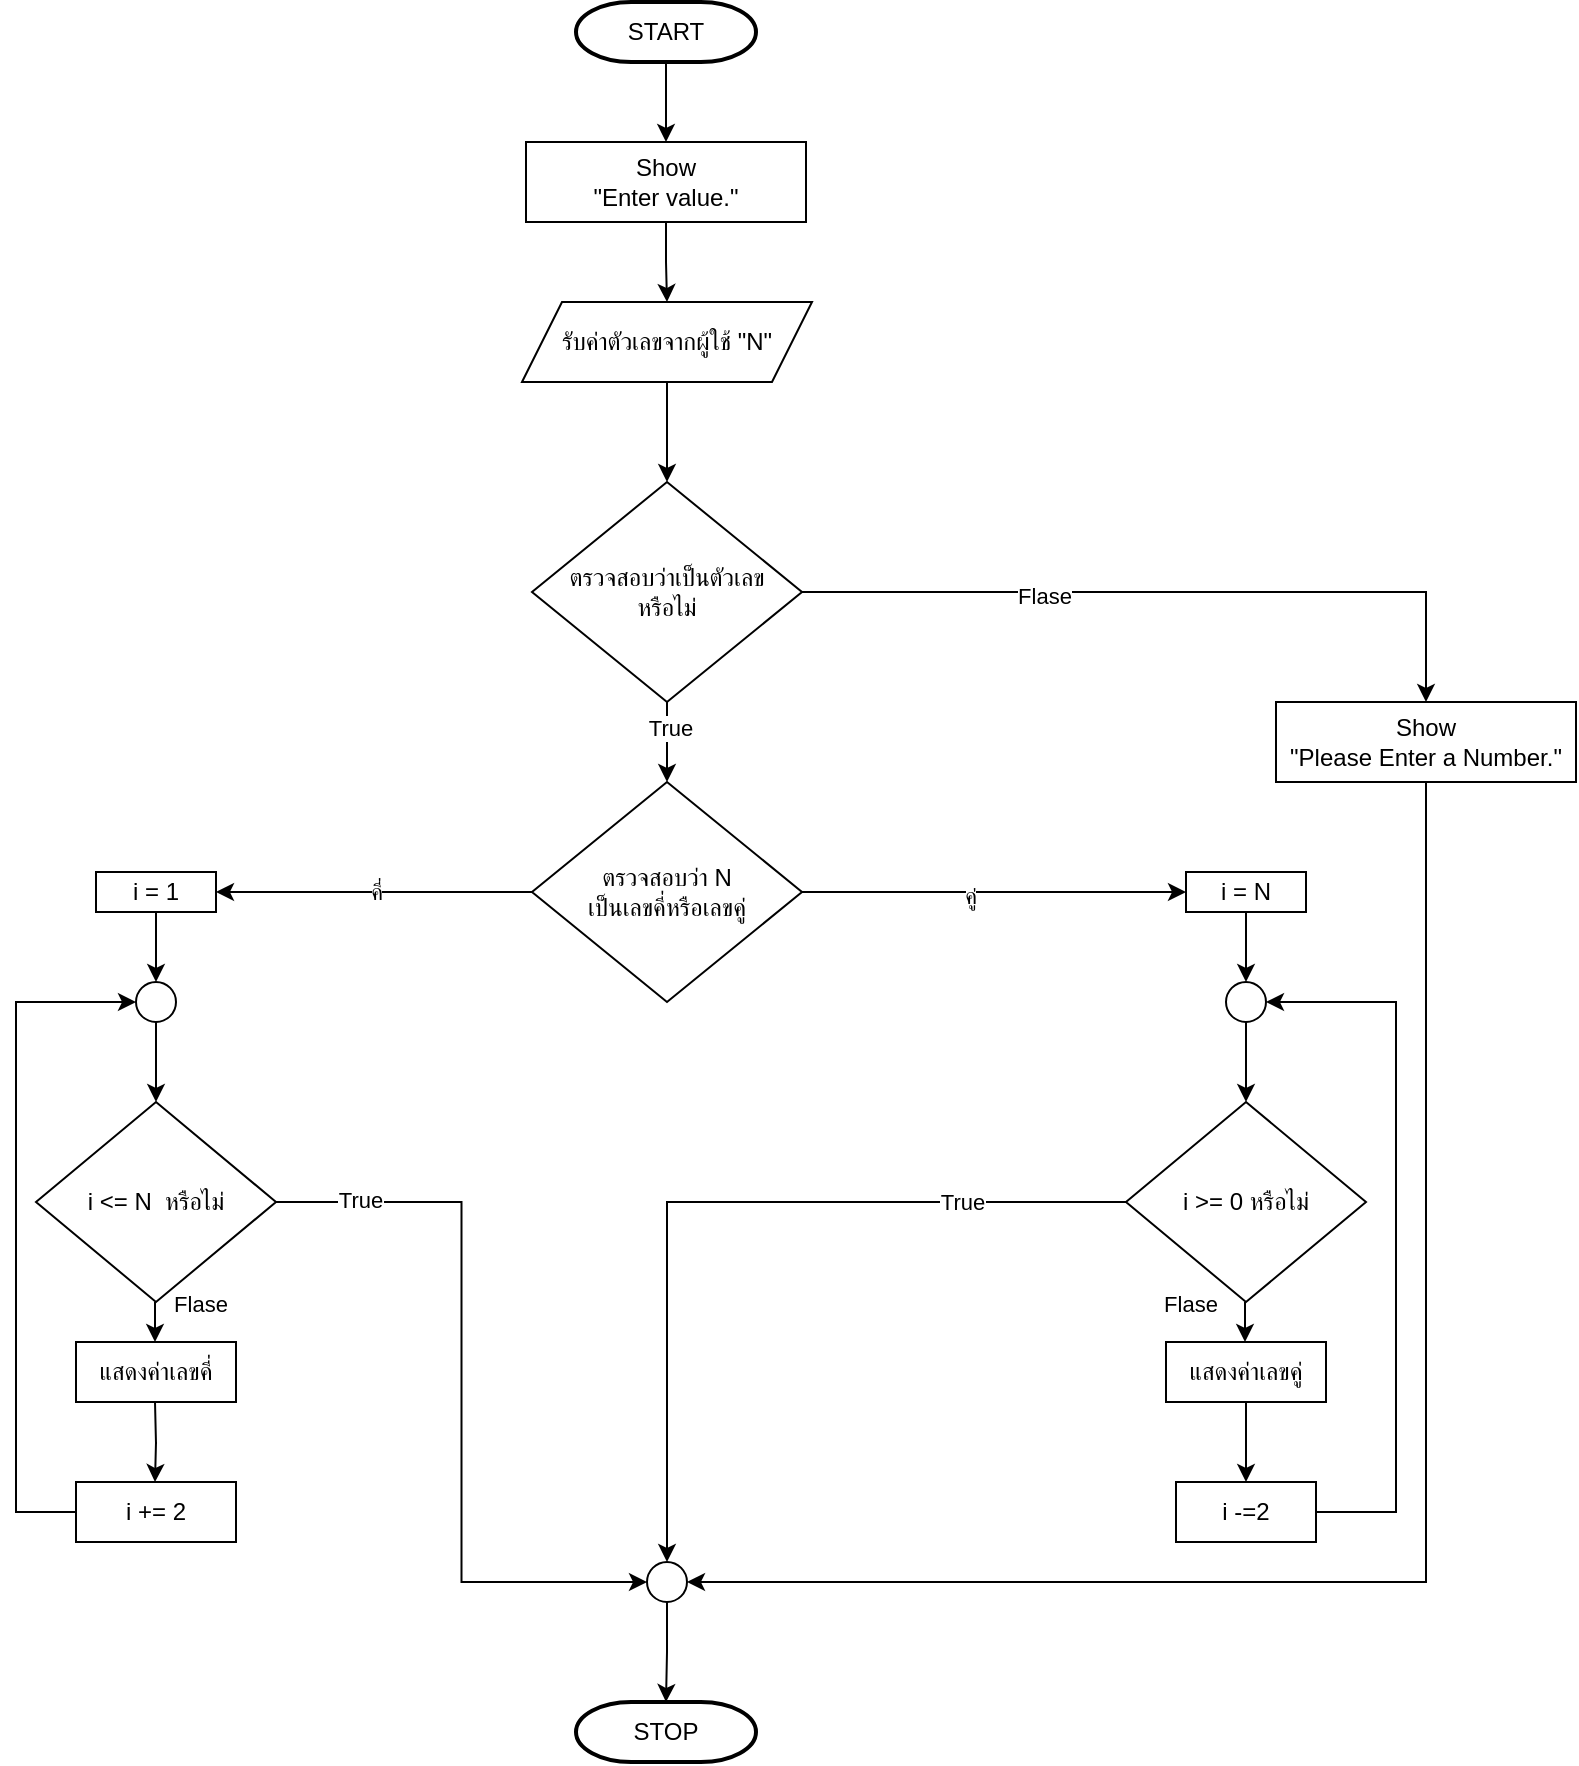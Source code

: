 <mxfile version="28.0.7">
  <diagram name="Page-1" id="U__6J3OjNj3ATWUhCQXa">
    <mxGraphModel dx="872" dy="445" grid="1" gridSize="10" guides="1" tooltips="1" connect="1" arrows="1" fold="1" page="1" pageScale="1" pageWidth="850" pageHeight="1100" math="0" shadow="0">
      <root>
        <mxCell id="0" />
        <mxCell id="1" parent="0" />
        <mxCell id="9EL0KqJKeyZ95kQTjrNn-19" value="" style="edgeStyle=orthogonalEdgeStyle;rounded=0;orthogonalLoop=1;jettySize=auto;html=1;" edge="1" parent="1" source="9EL0KqJKeyZ95kQTjrNn-1" target="9EL0KqJKeyZ95kQTjrNn-2">
          <mxGeometry relative="1" as="geometry" />
        </mxCell>
        <mxCell id="9EL0KqJKeyZ95kQTjrNn-1" value="START" style="strokeWidth=2;html=1;shape=mxgraph.flowchart.terminator;whiteSpace=wrap;" vertex="1" parent="1">
          <mxGeometry x="380" y="10" width="90" height="30" as="geometry" />
        </mxCell>
        <mxCell id="9EL0KqJKeyZ95kQTjrNn-20" value="" style="edgeStyle=orthogonalEdgeStyle;rounded=0;orthogonalLoop=1;jettySize=auto;html=1;" edge="1" parent="1" source="9EL0KqJKeyZ95kQTjrNn-2" target="9EL0KqJKeyZ95kQTjrNn-4">
          <mxGeometry relative="1" as="geometry" />
        </mxCell>
        <mxCell id="9EL0KqJKeyZ95kQTjrNn-2" value="&lt;div&gt;Show&lt;/div&gt;&lt;div&gt;&quot;&lt;span lang=&quot;en&quot; class=&quot;Y2IQFc&quot;&gt;Enter value.&lt;/span&gt;&quot;&lt;/div&gt;" style="rounded=0;whiteSpace=wrap;html=1;" vertex="1" parent="1">
          <mxGeometry x="355" y="80" width="140" height="40" as="geometry" />
        </mxCell>
        <mxCell id="9EL0KqJKeyZ95kQTjrNn-21" value="" style="edgeStyle=orthogonalEdgeStyle;rounded=0;orthogonalLoop=1;jettySize=auto;html=1;" edge="1" parent="1" source="9EL0KqJKeyZ95kQTjrNn-4" target="9EL0KqJKeyZ95kQTjrNn-11">
          <mxGeometry relative="1" as="geometry" />
        </mxCell>
        <mxCell id="9EL0KqJKeyZ95kQTjrNn-4" value="รับค่าตัวเลขจากผู้ใช้ &quot;N&quot;" style="shape=parallelogram;perimeter=parallelogramPerimeter;whiteSpace=wrap;html=1;fixedSize=1;" vertex="1" parent="1">
          <mxGeometry x="353" y="160" width="145" height="40" as="geometry" />
        </mxCell>
        <mxCell id="9EL0KqJKeyZ95kQTjrNn-41" value="" style="edgeStyle=orthogonalEdgeStyle;rounded=0;orthogonalLoop=1;jettySize=auto;html=1;entryX=1;entryY=0.5;entryDx=0;entryDy=0;" edge="1" parent="1" source="9EL0KqJKeyZ95kQTjrNn-5" target="9EL0KqJKeyZ95kQTjrNn-65">
          <mxGeometry relative="1" as="geometry">
            <mxPoint x="180" y="455" as="targetPoint" />
          </mxGeometry>
        </mxCell>
        <mxCell id="9EL0KqJKeyZ95kQTjrNn-59" value="คี่" style="edgeLabel;html=1;align=center;verticalAlign=middle;resizable=0;points=[];" vertex="1" connectable="0" parent="9EL0KqJKeyZ95kQTjrNn-41">
          <mxGeometry x="-0.011" relative="1" as="geometry">
            <mxPoint as="offset" />
          </mxGeometry>
        </mxCell>
        <mxCell id="9EL0KqJKeyZ95kQTjrNn-5" value="&lt;div&gt;ตรวจสอบว่า N&lt;/div&gt;&lt;div&gt;เป็นเลขคี่หรือเลขคู่&lt;/div&gt;" style="rhombus;whiteSpace=wrap;html=1;" vertex="1" parent="1">
          <mxGeometry x="358" y="400" width="135" height="110" as="geometry" />
        </mxCell>
        <mxCell id="9EL0KqJKeyZ95kQTjrNn-51" value="" style="edgeStyle=orthogonalEdgeStyle;rounded=0;orthogonalLoop=1;jettySize=auto;html=1;entryX=0;entryY=0.5;entryDx=0;entryDy=0;entryPerimeter=0;" edge="1" parent="1" source="9EL0KqJKeyZ95kQTjrNn-7" target="9EL0KqJKeyZ95kQTjrNn-18">
          <mxGeometry relative="1" as="geometry">
            <mxPoint x="330" y="550" as="targetPoint" />
          </mxGeometry>
        </mxCell>
        <mxCell id="9EL0KqJKeyZ95kQTjrNn-62" value="True" style="edgeLabel;html=1;align=center;verticalAlign=middle;resizable=0;points=[];" vertex="1" connectable="0" parent="9EL0KqJKeyZ95kQTjrNn-51">
          <mxGeometry x="-0.779" y="1" relative="1" as="geometry">
            <mxPoint as="offset" />
          </mxGeometry>
        </mxCell>
        <mxCell id="9EL0KqJKeyZ95kQTjrNn-7" value="i &amp;lt;= N&amp;nbsp; หรือไม่" style="rhombus;whiteSpace=wrap;html=1;" vertex="1" parent="1">
          <mxGeometry x="110" y="560" width="120" height="100" as="geometry" />
        </mxCell>
        <mxCell id="9EL0KqJKeyZ95kQTjrNn-53" value="" style="edgeStyle=orthogonalEdgeStyle;rounded=0;orthogonalLoop=1;jettySize=auto;html=1;entryX=0.5;entryY=0;entryDx=0;entryDy=0;entryPerimeter=0;" edge="1" parent="1" source="9EL0KqJKeyZ95kQTjrNn-10" target="9EL0KqJKeyZ95kQTjrNn-18">
          <mxGeometry relative="1" as="geometry">
            <mxPoint x="555" y="550" as="targetPoint" />
          </mxGeometry>
        </mxCell>
        <mxCell id="9EL0KqJKeyZ95kQTjrNn-63" value="True" style="edgeLabel;html=1;align=center;verticalAlign=middle;resizable=0;points=[];" vertex="1" connectable="0" parent="9EL0KqJKeyZ95kQTjrNn-53">
          <mxGeometry x="-0.6" relative="1" as="geometry">
            <mxPoint as="offset" />
          </mxGeometry>
        </mxCell>
        <mxCell id="9EL0KqJKeyZ95kQTjrNn-10" value="i &amp;gt;= 0 หรือไม่" style="rhombus;whiteSpace=wrap;html=1;" vertex="1" parent="1">
          <mxGeometry x="655" y="560" width="120" height="100" as="geometry" />
        </mxCell>
        <mxCell id="9EL0KqJKeyZ95kQTjrNn-23" value="" style="edgeStyle=orthogonalEdgeStyle;rounded=0;orthogonalLoop=1;jettySize=auto;html=1;" edge="1" parent="1" source="9EL0KqJKeyZ95kQTjrNn-11" target="9EL0KqJKeyZ95kQTjrNn-5">
          <mxGeometry relative="1" as="geometry" />
        </mxCell>
        <mxCell id="9EL0KqJKeyZ95kQTjrNn-58" value="True" style="edgeLabel;html=1;align=center;verticalAlign=middle;resizable=0;points=[];" vertex="1" connectable="0" parent="9EL0KqJKeyZ95kQTjrNn-23">
          <mxGeometry x="-0.35" y="1" relative="1" as="geometry">
            <mxPoint as="offset" />
          </mxGeometry>
        </mxCell>
        <mxCell id="9EL0KqJKeyZ95kQTjrNn-25" value="" style="edgeStyle=orthogonalEdgeStyle;rounded=0;orthogonalLoop=1;jettySize=auto;html=1;entryX=0.5;entryY=0;entryDx=0;entryDy=0;" edge="1" parent="1" source="9EL0KqJKeyZ95kQTjrNn-11" target="9EL0KqJKeyZ95kQTjrNn-12">
          <mxGeometry relative="1" as="geometry">
            <mxPoint x="720" y="305" as="targetPoint" />
          </mxGeometry>
        </mxCell>
        <mxCell id="9EL0KqJKeyZ95kQTjrNn-57" value="Flase" style="edgeLabel;html=1;align=center;verticalAlign=middle;resizable=0;points=[];" vertex="1" connectable="0" parent="9EL0KqJKeyZ95kQTjrNn-25">
          <mxGeometry x="-0.341" y="-2" relative="1" as="geometry">
            <mxPoint as="offset" />
          </mxGeometry>
        </mxCell>
        <mxCell id="9EL0KqJKeyZ95kQTjrNn-11" value="&lt;div&gt;ตรวจสอบว่าเป็นตัวเลข&lt;/div&gt;&lt;div&gt;หรือไม่&lt;/div&gt;" style="rhombus;whiteSpace=wrap;html=1;" vertex="1" parent="1">
          <mxGeometry x="358" y="250" width="135" height="110" as="geometry" />
        </mxCell>
        <mxCell id="9EL0KqJKeyZ95kQTjrNn-12" value="&lt;div&gt;Show&lt;/div&gt;&lt;div&gt;&quot;&lt;span lang=&quot;en&quot; class=&quot;Y2IQFc&quot;&gt;Please Enter a Number.&lt;/span&gt;&quot;&lt;/div&gt;" style="rounded=0;whiteSpace=wrap;html=1;" vertex="1" parent="1">
          <mxGeometry x="730" y="360" width="150" height="40" as="geometry" />
        </mxCell>
        <mxCell id="9EL0KqJKeyZ95kQTjrNn-13" value="แสดงค่าเลขคี่" style="rounded=0;whiteSpace=wrap;html=1;" vertex="1" parent="1">
          <mxGeometry x="130" y="680" width="80" height="30" as="geometry" />
        </mxCell>
        <mxCell id="9EL0KqJKeyZ95kQTjrNn-43" value="" style="edgeStyle=orthogonalEdgeStyle;rounded=0;orthogonalLoop=1;jettySize=auto;html=1;entryX=0;entryY=0.5;entryDx=0;entryDy=0;entryPerimeter=0;" edge="1" parent="1" source="9EL0KqJKeyZ95kQTjrNn-15" target="9EL0KqJKeyZ95kQTjrNn-70">
          <mxGeometry relative="1" as="geometry">
            <mxPoint x="130" y="520" as="targetPoint" />
            <Array as="points">
              <mxPoint x="100" y="765" />
              <mxPoint x="100" y="510" />
            </Array>
          </mxGeometry>
        </mxCell>
        <mxCell id="9EL0KqJKeyZ95kQTjrNn-15" value="i += 2" style="rounded=0;whiteSpace=wrap;html=1;" vertex="1" parent="1">
          <mxGeometry x="130" y="750" width="80" height="30" as="geometry" />
        </mxCell>
        <mxCell id="9EL0KqJKeyZ95kQTjrNn-38" value="" style="edgeStyle=orthogonalEdgeStyle;rounded=0;orthogonalLoop=1;jettySize=auto;html=1;" edge="1" parent="1" source="9EL0KqJKeyZ95kQTjrNn-16" target="9EL0KqJKeyZ95kQTjrNn-17">
          <mxGeometry relative="1" as="geometry" />
        </mxCell>
        <mxCell id="9EL0KqJKeyZ95kQTjrNn-16" value="แสดงค่าเลขคู่" style="rounded=0;whiteSpace=wrap;html=1;" vertex="1" parent="1">
          <mxGeometry x="675" y="680" width="80" height="30" as="geometry" />
        </mxCell>
        <mxCell id="9EL0KqJKeyZ95kQTjrNn-17" value="i -=2" style="rounded=0;whiteSpace=wrap;html=1;" vertex="1" parent="1">
          <mxGeometry x="680" y="750" width="70" height="30" as="geometry" />
        </mxCell>
        <mxCell id="9EL0KqJKeyZ95kQTjrNn-56" value="" style="edgeStyle=orthogonalEdgeStyle;rounded=0;orthogonalLoop=1;jettySize=auto;html=1;" edge="1" parent="1" source="9EL0KqJKeyZ95kQTjrNn-18" target="9EL0KqJKeyZ95kQTjrNn-26">
          <mxGeometry relative="1" as="geometry" />
        </mxCell>
        <mxCell id="9EL0KqJKeyZ95kQTjrNn-18" value="" style="verticalLabelPosition=bottom;verticalAlign=top;html=1;shape=mxgraph.flowchart.on-page_reference;" vertex="1" parent="1">
          <mxGeometry x="415.5" y="790" width="20" height="20" as="geometry" />
        </mxCell>
        <mxCell id="9EL0KqJKeyZ95kQTjrNn-26" value="STOP" style="strokeWidth=2;html=1;shape=mxgraph.flowchart.terminator;whiteSpace=wrap;" vertex="1" parent="1">
          <mxGeometry x="380" y="860" width="90" height="30" as="geometry" />
        </mxCell>
        <mxCell id="9EL0KqJKeyZ95kQTjrNn-29" value="" style="edgeStyle=orthogonalEdgeStyle;rounded=0;orthogonalLoop=1;jettySize=auto;html=1;" edge="1" parent="1">
          <mxGeometry relative="1" as="geometry">
            <mxPoint x="169.5" y="710" as="sourcePoint" />
            <mxPoint x="169.5" y="750" as="targetPoint" />
          </mxGeometry>
        </mxCell>
        <mxCell id="9EL0KqJKeyZ95kQTjrNn-35" value="" style="edgeStyle=orthogonalEdgeStyle;rounded=0;orthogonalLoop=1;jettySize=auto;html=1;" edge="1" parent="1">
          <mxGeometry relative="1" as="geometry">
            <mxPoint x="714.5" y="660" as="sourcePoint" />
            <mxPoint x="714.5" y="680" as="targetPoint" />
          </mxGeometry>
        </mxCell>
        <mxCell id="9EL0KqJKeyZ95kQTjrNn-37" value="" style="edgeStyle=orthogonalEdgeStyle;rounded=0;orthogonalLoop=1;jettySize=auto;html=1;" edge="1" parent="1">
          <mxGeometry relative="1" as="geometry">
            <mxPoint x="169.5" y="660" as="sourcePoint" />
            <mxPoint x="169.5" y="680" as="targetPoint" />
          </mxGeometry>
        </mxCell>
        <mxCell id="9EL0KqJKeyZ95kQTjrNn-47" value="" style="edgeStyle=orthogonalEdgeStyle;rounded=0;orthogonalLoop=1;jettySize=auto;html=1;exitX=1;exitY=0.5;exitDx=0;exitDy=0;entryX=0;entryY=0.5;entryDx=0;entryDy=0;" edge="1" parent="1" source="9EL0KqJKeyZ95kQTjrNn-5" target="9EL0KqJKeyZ95kQTjrNn-68">
          <mxGeometry relative="1" as="geometry">
            <mxPoint x="558" y="550" as="sourcePoint" />
            <mxPoint x="660" y="455" as="targetPoint" />
          </mxGeometry>
        </mxCell>
        <mxCell id="9EL0KqJKeyZ95kQTjrNn-60" value="คู่" style="edgeLabel;html=1;align=center;verticalAlign=middle;resizable=0;points=[];" vertex="1" connectable="0" parent="9EL0KqJKeyZ95kQTjrNn-47">
          <mxGeometry x="-0.123" y="-2" relative="1" as="geometry">
            <mxPoint as="offset" />
          </mxGeometry>
        </mxCell>
        <mxCell id="9EL0KqJKeyZ95kQTjrNn-49" value="" style="edgeStyle=orthogonalEdgeStyle;rounded=0;orthogonalLoop=1;jettySize=auto;html=1;exitX=1;exitY=0.5;exitDx=0;exitDy=0;entryX=1;entryY=0.5;entryDx=0;entryDy=0;entryPerimeter=0;" edge="1" parent="1" source="9EL0KqJKeyZ95kQTjrNn-17" target="9EL0KqJKeyZ95kQTjrNn-74">
          <mxGeometry relative="1" as="geometry">
            <mxPoint x="645" y="730" as="sourcePoint" />
            <mxPoint x="770" y="455" as="targetPoint" />
            <Array as="points">
              <mxPoint x="790" y="765" />
              <mxPoint x="790" y="510" />
            </Array>
          </mxGeometry>
        </mxCell>
        <mxCell id="9EL0KqJKeyZ95kQTjrNn-55" value="" style="edgeStyle=orthogonalEdgeStyle;rounded=0;orthogonalLoop=1;jettySize=auto;html=1;entryX=1;entryY=0.5;entryDx=0;entryDy=0;entryPerimeter=0;exitX=0.5;exitY=1;exitDx=0;exitDy=0;" edge="1" parent="1" source="9EL0KqJKeyZ95kQTjrNn-12" target="9EL0KqJKeyZ95kQTjrNn-18">
          <mxGeometry relative="1" as="geometry">
            <mxPoint x="790" y="760" as="sourcePoint" />
            <mxPoint x="480" y="940" as="targetPoint" />
          </mxGeometry>
        </mxCell>
        <mxCell id="9EL0KqJKeyZ95kQTjrNn-61" value="Flase" style="edgeLabel;html=1;align=center;verticalAlign=middle;resizable=0;points=[];" vertex="1" connectable="0" parent="1">
          <mxGeometry x="280" y="445" as="geometry">
            <mxPoint x="-88" y="216" as="offset" />
          </mxGeometry>
        </mxCell>
        <mxCell id="9EL0KqJKeyZ95kQTjrNn-64" value="Flase" style="edgeLabel;html=1;align=center;verticalAlign=middle;resizable=0;points=[];" vertex="1" connectable="0" parent="1">
          <mxGeometry x="775" y="445" as="geometry">
            <mxPoint x="-88" y="216" as="offset" />
          </mxGeometry>
        </mxCell>
        <mxCell id="9EL0KqJKeyZ95kQTjrNn-73" value="" style="edgeStyle=orthogonalEdgeStyle;rounded=0;orthogonalLoop=1;jettySize=auto;html=1;" edge="1" parent="1" source="9EL0KqJKeyZ95kQTjrNn-65" target="9EL0KqJKeyZ95kQTjrNn-70">
          <mxGeometry relative="1" as="geometry" />
        </mxCell>
        <mxCell id="9EL0KqJKeyZ95kQTjrNn-65" value="i = 1" style="rounded=0;whiteSpace=wrap;html=1;" vertex="1" parent="1">
          <mxGeometry x="140" y="445" width="60" height="20" as="geometry" />
        </mxCell>
        <mxCell id="9EL0KqJKeyZ95kQTjrNn-75" value="" style="edgeStyle=orthogonalEdgeStyle;rounded=0;orthogonalLoop=1;jettySize=auto;html=1;" edge="1" parent="1" source="9EL0KqJKeyZ95kQTjrNn-68" target="9EL0KqJKeyZ95kQTjrNn-74">
          <mxGeometry relative="1" as="geometry" />
        </mxCell>
        <mxCell id="9EL0KqJKeyZ95kQTjrNn-68" value="i = N" style="rounded=0;whiteSpace=wrap;html=1;" vertex="1" parent="1">
          <mxGeometry x="685" y="445" width="60" height="20" as="geometry" />
        </mxCell>
        <mxCell id="9EL0KqJKeyZ95kQTjrNn-72" value="" style="edgeStyle=orthogonalEdgeStyle;rounded=0;orthogonalLoop=1;jettySize=auto;html=1;" edge="1" parent="1" source="9EL0KqJKeyZ95kQTjrNn-70" target="9EL0KqJKeyZ95kQTjrNn-7">
          <mxGeometry relative="1" as="geometry" />
        </mxCell>
        <mxCell id="9EL0KqJKeyZ95kQTjrNn-70" value="" style="verticalLabelPosition=bottom;verticalAlign=top;html=1;shape=mxgraph.flowchart.on-page_reference;" vertex="1" parent="1">
          <mxGeometry x="160" y="500" width="20" height="20" as="geometry" />
        </mxCell>
        <mxCell id="9EL0KqJKeyZ95kQTjrNn-76" value="" style="edgeStyle=orthogonalEdgeStyle;rounded=0;orthogonalLoop=1;jettySize=auto;html=1;" edge="1" parent="1" source="9EL0KqJKeyZ95kQTjrNn-74" target="9EL0KqJKeyZ95kQTjrNn-10">
          <mxGeometry relative="1" as="geometry" />
        </mxCell>
        <mxCell id="9EL0KqJKeyZ95kQTjrNn-74" value="" style="verticalLabelPosition=bottom;verticalAlign=top;html=1;shape=mxgraph.flowchart.on-page_reference;" vertex="1" parent="1">
          <mxGeometry x="705" y="500" width="20" height="20" as="geometry" />
        </mxCell>
      </root>
    </mxGraphModel>
  </diagram>
</mxfile>
